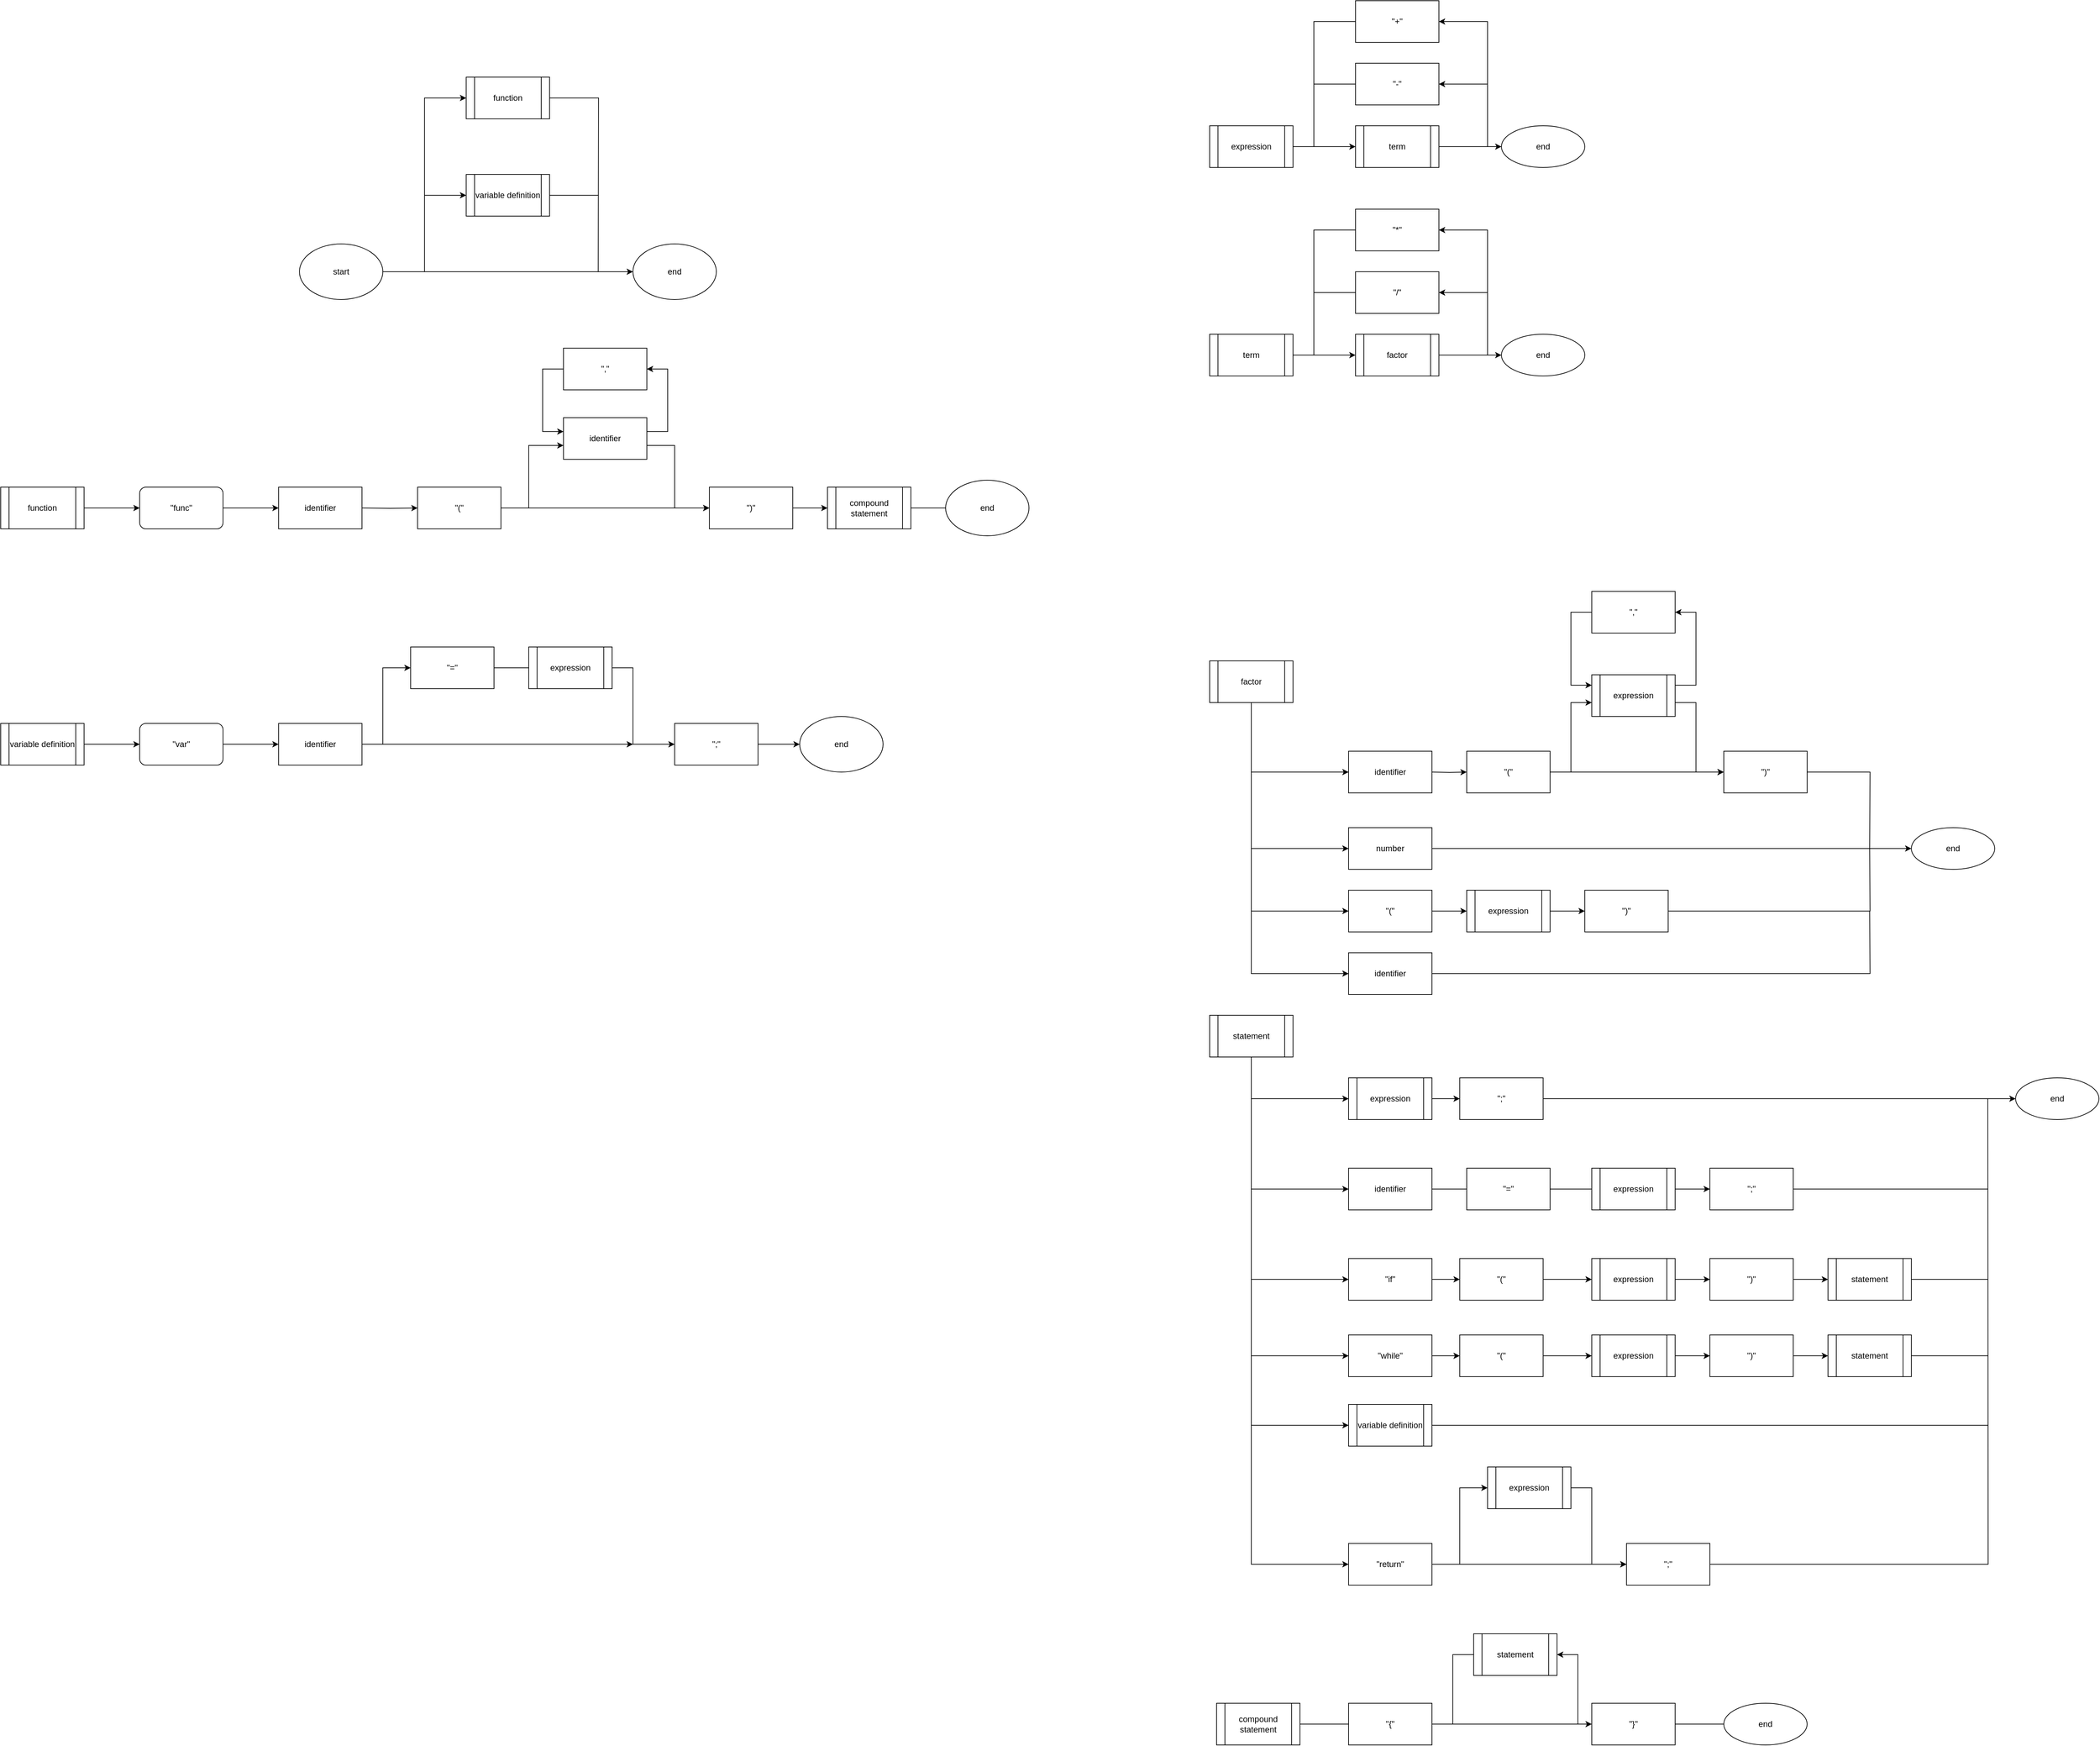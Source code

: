 <mxfile version="17.2.4" type="device"><diagram id="jOlAet6pSQnwV60Gyuv5" name="Page-1"><mxGraphModel dx="3480" dy="902" grid="1" gridSize="10" guides="1" tooltips="1" connect="1" arrows="1" fold="1" page="0" pageScale="1" pageWidth="850" pageHeight="1100" math="0" shadow="0"><root><mxCell id="0"/><mxCell id="1" parent="0"/><mxCell id="7NWGOgkD6IIkmXvUyuZl-1" value="&lt;div&gt;start&lt;/div&gt;" style="ellipse;whiteSpace=wrap;html=1;" parent="1" vertex="1"><mxGeometry x="-1550" y="530" width="120" height="80" as="geometry"/></mxCell><mxCell id="7NWGOgkD6IIkmXvUyuZl-3" value="&lt;div&gt;end&lt;/div&gt;" style="ellipse;whiteSpace=wrap;html=1;" parent="1" vertex="1"><mxGeometry x="-1070" y="530" width="120" height="80" as="geometry"/></mxCell><mxCell id="7NWGOgkD6IIkmXvUyuZl-16" value="" style="edgeStyle=orthogonalEdgeStyle;rounded=0;orthogonalLoop=1;jettySize=auto;html=1;" parent="1" source="7NWGOgkD6IIkmXvUyuZl-7" target="7NWGOgkD6IIkmXvUyuZl-8" edge="1"><mxGeometry relative="1" as="geometry"/></mxCell><mxCell id="7NWGOgkD6IIkmXvUyuZl-7" value="function" style="shape=process;whiteSpace=wrap;html=1;backgroundOutline=1;" parent="1" vertex="1"><mxGeometry x="-1980" y="880" width="120" height="60" as="geometry"/></mxCell><mxCell id="7NWGOgkD6IIkmXvUyuZl-17" value="" style="edgeStyle=orthogonalEdgeStyle;rounded=0;orthogonalLoop=1;jettySize=auto;html=1;" parent="1" source="7NWGOgkD6IIkmXvUyuZl-8" edge="1"><mxGeometry relative="1" as="geometry"><mxPoint x="-1580" y="910" as="targetPoint"/></mxGeometry></mxCell><mxCell id="7NWGOgkD6IIkmXvUyuZl-8" value="&quot;func&quot;" style="rounded=1;whiteSpace=wrap;html=1;" parent="1" vertex="1"><mxGeometry x="-1780" y="880" width="120" height="60" as="geometry"/></mxCell><mxCell id="7NWGOgkD6IIkmXvUyuZl-18" value="" style="edgeStyle=orthogonalEdgeStyle;rounded=0;orthogonalLoop=1;jettySize=auto;html=1;" parent="1" target="7NWGOgkD6IIkmXvUyuZl-11" edge="1"><mxGeometry relative="1" as="geometry"><mxPoint x="-1460" y="910" as="sourcePoint"/></mxGeometry></mxCell><mxCell id="7NWGOgkD6IIkmXvUyuZl-10" value="function" style="shape=process;whiteSpace=wrap;html=1;backgroundOutline=1;" parent="1" vertex="1"><mxGeometry x="-1310" y="290" width="120" height="60" as="geometry"/></mxCell><mxCell id="7NWGOgkD6IIkmXvUyuZl-19" value="" style="edgeStyle=orthogonalEdgeStyle;rounded=0;orthogonalLoop=1;jettySize=auto;html=1;" parent="1" source="7NWGOgkD6IIkmXvUyuZl-11" target="7NWGOgkD6IIkmXvUyuZl-12" edge="1"><mxGeometry relative="1" as="geometry"/></mxCell><mxCell id="7NWGOgkD6IIkmXvUyuZl-11" value="&quot;(&quot;" style="rounded=0;whiteSpace=wrap;html=1;" parent="1" vertex="1"><mxGeometry x="-1380" y="880" width="120" height="60" as="geometry"/></mxCell><mxCell id="7NWGOgkD6IIkmXvUyuZl-20" value="" style="edgeStyle=orthogonalEdgeStyle;rounded=0;orthogonalLoop=1;jettySize=auto;html=1;" parent="1" source="7NWGOgkD6IIkmXvUyuZl-12" target="7NWGOgkD6IIkmXvUyuZl-14" edge="1"><mxGeometry relative="1" as="geometry"><mxPoint x="-790" y="910" as="targetPoint"/></mxGeometry></mxCell><mxCell id="7NWGOgkD6IIkmXvUyuZl-12" value="&quot;)&quot;" style="rounded=0;whiteSpace=wrap;html=1;" parent="1" vertex="1"><mxGeometry x="-960" y="880" width="120" height="60" as="geometry"/></mxCell><mxCell id="3ghRDXgJVpnBYHGgJb1I-20" value="" style="edgeStyle=orthogonalEdgeStyle;rounded=0;orthogonalLoop=1;jettySize=auto;html=1;endArrow=none;endFill=0;" parent="1" source="7NWGOgkD6IIkmXvUyuZl-14" target="3ghRDXgJVpnBYHGgJb1I-19" edge="1"><mxGeometry relative="1" as="geometry"/></mxCell><mxCell id="7NWGOgkD6IIkmXvUyuZl-14" value="compound statement" style="shape=process;whiteSpace=wrap;html=1;backgroundOutline=1;" parent="1" vertex="1"><mxGeometry x="-790" y="880" width="120" height="60" as="geometry"/></mxCell><mxCell id="pxtvTBd6FCboAQaZrBCp-7" value="" style="edgeStyle=orthogonalEdgeStyle;rounded=0;orthogonalLoop=1;jettySize=auto;html=1;" parent="1" source="pxtvTBd6FCboAQaZrBCp-1" target="gbQ3qK_czDRRS3m3DaJ--64" edge="1"><mxGeometry relative="1" as="geometry"><mxPoint x="-40" y="1160" as="targetPoint"/><mxPoint x="-40" y="1160" as="sourcePoint"/><Array as="points"><mxPoint x="-180" y="1580"/></Array></mxGeometry></mxCell><mxCell id="pxtvTBd6FCboAQaZrBCp-1" value="factor" style="shape=process;whiteSpace=wrap;html=1;backgroundOutline=1;" parent="1" vertex="1"><mxGeometry x="-240" y="1130" width="120" height="60" as="geometry"/></mxCell><mxCell id="pxtvTBd6FCboAQaZrBCp-8" value="" style="edgeStyle=orthogonalEdgeStyle;rounded=0;orthogonalLoop=1;jettySize=auto;html=1;" parent="1" target="pxtvTBd6FCboAQaZrBCp-4" edge="1"><mxGeometry relative="1" as="geometry"><mxPoint x="80" y="1290" as="sourcePoint"/></mxGeometry></mxCell><mxCell id="twI_Rjjziyu3N-fVAOYL-1" style="edgeStyle=orthogonalEdgeStyle;rounded=0;orthogonalLoop=1;jettySize=auto;html=1;exitX=1;exitY=0.5;exitDx=0;exitDy=0;entryX=0;entryY=0.5;entryDx=0;entryDy=0;" edge="1" parent="1" source="pxtvTBd6FCboAQaZrBCp-4" target="pxtvTBd6FCboAQaZrBCp-5"><mxGeometry relative="1" as="geometry"/></mxCell><mxCell id="pxtvTBd6FCboAQaZrBCp-4" value="&quot;(&quot;" style="rounded=0;whiteSpace=wrap;html=1;" parent="1" vertex="1"><mxGeometry x="130" y="1260" width="120" height="60" as="geometry"/></mxCell><mxCell id="pxtvTBd6FCboAQaZrBCp-5" value="&quot;)&quot;" style="rounded=0;whiteSpace=wrap;html=1;" parent="1" vertex="1"><mxGeometry x="500" y="1260" width="120" height="60" as="geometry"/></mxCell><mxCell id="pxtvTBd6FCboAQaZrBCp-10" value="identifier" style="rounded=0;whiteSpace=wrap;html=1;" parent="1" vertex="1"><mxGeometry x="-1580" y="880" width="120" height="60" as="geometry"/></mxCell><mxCell id="pxtvTBd6FCboAQaZrBCp-11" value="identifier" style="rounded=0;whiteSpace=wrap;html=1;" parent="1" vertex="1"><mxGeometry x="-40" y="1260" width="120" height="60" as="geometry"/></mxCell><mxCell id="b-G8yC-g3anBei29U1z--15" value="" style="edgeStyle=orthogonalEdgeStyle;rounded=0;orthogonalLoop=1;jettySize=auto;html=1;endArrow=none;endFill=0;" parent="1" source="b-G8yC-g3anBei29U1z--9" target="b-G8yC-g3anBei29U1z--12" edge="1"><mxGeometry relative="1" as="geometry"/></mxCell><mxCell id="b-G8yC-g3anBei29U1z--9" value="identifier" style="rounded=0;whiteSpace=wrap;html=1;" parent="1" vertex="1"><mxGeometry x="-40" y="1860" width="120" height="60" as="geometry"/></mxCell><mxCell id="b-G8yC-g3anBei29U1z--16" value="" style="edgeStyle=orthogonalEdgeStyle;rounded=0;orthogonalLoop=1;jettySize=auto;html=1;endArrow=none;endFill=0;" parent="1" source="b-G8yC-g3anBei29U1z--12" edge="1"><mxGeometry relative="1" as="geometry"><mxPoint x="310" y="1890" as="targetPoint"/></mxGeometry></mxCell><mxCell id="b-G8yC-g3anBei29U1z--12" value="&quot;=&quot;" style="rounded=0;whiteSpace=wrap;html=1;" parent="1" vertex="1"><mxGeometry x="130" y="1860" width="120" height="60" as="geometry"/></mxCell><mxCell id="gbQ3qK_czDRRS3m3DaJ--5" value="" style="edgeStyle=orthogonalEdgeStyle;rounded=0;orthogonalLoop=1;jettySize=auto;html=1;" parent="1" source="gbQ3qK_czDRRS3m3DaJ--2" target="gbQ3qK_czDRRS3m3DaJ--3" edge="1"><mxGeometry relative="1" as="geometry"/></mxCell><mxCell id="gbQ3qK_czDRRS3m3DaJ--2" value="term" style="shape=process;whiteSpace=wrap;html=1;backgroundOutline=1;" parent="1" vertex="1"><mxGeometry x="-240" y="660" width="120" height="60" as="geometry"/></mxCell><mxCell id="gbQ3qK_czDRRS3m3DaJ--6" value="" style="edgeStyle=orthogonalEdgeStyle;rounded=0;orthogonalLoop=1;jettySize=auto;html=1;" parent="1" source="gbQ3qK_czDRRS3m3DaJ--3" target="gbQ3qK_czDRRS3m3DaJ--4" edge="1"><mxGeometry relative="1" as="geometry"/></mxCell><mxCell id="gbQ3qK_czDRRS3m3DaJ--3" value="factor" style="shape=process;whiteSpace=wrap;html=1;backgroundOutline=1;" parent="1" vertex="1"><mxGeometry x="-30" y="660" width="120" height="60" as="geometry"/></mxCell><mxCell id="gbQ3qK_czDRRS3m3DaJ--4" value="end" style="ellipse;whiteSpace=wrap;html=1;" parent="1" vertex="1"><mxGeometry x="180" y="660" width="120" height="60" as="geometry"/></mxCell><mxCell id="gbQ3qK_czDRRS3m3DaJ--7" value="&quot;/&quot;" style="rounded=0;whiteSpace=wrap;html=1;" parent="1" vertex="1"><mxGeometry x="-30" y="570" width="120" height="60" as="geometry"/></mxCell><mxCell id="gbQ3qK_czDRRS3m3DaJ--8" value="&quot;*&quot;" style="rounded=0;whiteSpace=wrap;html=1;" parent="1" vertex="1"><mxGeometry x="-30" y="480" width="120" height="60" as="geometry"/></mxCell><mxCell id="gbQ3qK_czDRRS3m3DaJ--9" value="" style="endArrow=classic;html=1;rounded=0;edgeStyle=orthogonalEdgeStyle;" parent="1" target="gbQ3qK_czDRRS3m3DaJ--8" edge="1"><mxGeometry width="50" height="50" relative="1" as="geometry"><mxPoint x="150" y="690" as="sourcePoint"/><mxPoint x="230" y="530" as="targetPoint"/><Array as="points"><mxPoint x="160" y="690"/><mxPoint x="160" y="510"/></Array></mxGeometry></mxCell><mxCell id="gbQ3qK_czDRRS3m3DaJ--10" value="" style="endArrow=classic;html=1;rounded=0;" parent="1" target="gbQ3qK_czDRRS3m3DaJ--7" edge="1"><mxGeometry width="50" height="50" relative="1" as="geometry"><mxPoint x="160" y="600" as="sourcePoint"/><mxPoint x="170" y="580" as="targetPoint"/></mxGeometry></mxCell><mxCell id="gbQ3qK_czDRRS3m3DaJ--11" value="" style="endArrow=none;html=1;rounded=0;edgeStyle=orthogonalEdgeStyle;" parent="1" target="gbQ3qK_czDRRS3m3DaJ--8" edge="1"><mxGeometry width="50" height="50" relative="1" as="geometry"><mxPoint x="-80" y="690" as="sourcePoint"/><mxPoint x="-120" y="530" as="targetPoint"/><Array as="points"><mxPoint x="-90" y="690"/><mxPoint x="-90" y="510"/></Array></mxGeometry></mxCell><mxCell id="gbQ3qK_czDRRS3m3DaJ--12" value="" style="endArrow=none;html=1;rounded=0;" parent="1" target="gbQ3qK_czDRRS3m3DaJ--7" edge="1"><mxGeometry width="50" height="50" relative="1" as="geometry"><mxPoint x="-90" y="600" as="sourcePoint"/><mxPoint x="-30" y="590" as="targetPoint"/></mxGeometry></mxCell><mxCell id="gbQ3qK_czDRRS3m3DaJ--14" value="end" style="ellipse;whiteSpace=wrap;html=1;" parent="1" vertex="1"><mxGeometry x="770" y="1370" width="120" height="60" as="geometry"/></mxCell><mxCell id="gbQ3qK_czDRRS3m3DaJ--15" value="number" style="rounded=0;whiteSpace=wrap;html=1;" parent="1" vertex="1"><mxGeometry x="-40" y="1370" width="120" height="60" as="geometry"/></mxCell><mxCell id="gbQ3qK_czDRRS3m3DaJ--16" value="" style="endArrow=classic;html=1;rounded=0;edgeStyle=orthogonalEdgeStyle;" parent="1" source="gbQ3qK_czDRRS3m3DaJ--25" target="twI_Rjjziyu3N-fVAOYL-7" edge="1"><mxGeometry width="50" height="50" relative="1" as="geometry"><mxPoint x="-180" y="1410" as="sourcePoint"/><mxPoint x="-150" y="1360" as="targetPoint"/><Array as="points"><mxPoint x="-180" y="2430"/></Array></mxGeometry></mxCell><mxCell id="gbQ3qK_czDRRS3m3DaJ--17" value="" style="endArrow=classic;html=1;rounded=0;" parent="1" target="pxtvTBd6FCboAQaZrBCp-11" edge="1"><mxGeometry width="50" height="50" relative="1" as="geometry"><mxPoint x="-180" y="1290" as="sourcePoint"/><mxPoint x="-170" y="1280" as="targetPoint"/></mxGeometry></mxCell><mxCell id="gbQ3qK_czDRRS3m3DaJ--22" value="" style="endArrow=classic;html=1;rounded=0;edgeStyle=orthogonalEdgeStyle;endFill=1;" parent="1" source="gbQ3qK_czDRRS3m3DaJ--15" target="gbQ3qK_czDRRS3m3DaJ--14" edge="1"><mxGeometry width="50" height="50" relative="1" as="geometry"><mxPoint x="250" y="1510.043" as="sourcePoint"/><mxPoint x="710" y="1410" as="targetPoint"/><Array as="points"><mxPoint x="450" y="1400"/><mxPoint x="450" y="1400"/></Array></mxGeometry></mxCell><mxCell id="gbQ3qK_czDRRS3m3DaJ--23" value="" style="endArrow=none;html=1;rounded=0;edgeStyle=orthogonalEdgeStyle;" parent="1" source="pxtvTBd6FCboAQaZrBCp-5" edge="1"><mxGeometry width="50" height="50" relative="1" as="geometry"><mxPoint x="810" y="1290.043" as="sourcePoint"/><mxPoint x="710" y="1400" as="targetPoint"/></mxGeometry></mxCell><mxCell id="gbQ3qK_czDRRS3m3DaJ--30" style="edgeStyle=orthogonalEdgeStyle;rounded=0;orthogonalLoop=1;jettySize=auto;html=1;exitX=0.5;exitY=1;exitDx=0;exitDy=0;entryX=0;entryY=0.5;entryDx=0;entryDy=0;" parent="1" source="gbQ3qK_czDRRS3m3DaJ--25" target="gbQ3qK_czDRRS3m3DaJ--26" edge="1"><mxGeometry relative="1" as="geometry"/></mxCell><mxCell id="gbQ3qK_czDRRS3m3DaJ--25" value="statement" style="shape=process;whiteSpace=wrap;html=1;backgroundOutline=1;" parent="1" vertex="1"><mxGeometry x="-240" y="1640" width="120" height="60" as="geometry"/></mxCell><mxCell id="gbQ3qK_czDRRS3m3DaJ--32" value="" style="edgeStyle=orthogonalEdgeStyle;rounded=0;orthogonalLoop=1;jettySize=auto;html=1;" parent="1" source="gbQ3qK_czDRRS3m3DaJ--26" target="gbQ3qK_czDRRS3m3DaJ--31" edge="1"><mxGeometry relative="1" as="geometry"/></mxCell><mxCell id="gbQ3qK_czDRRS3m3DaJ--26" value="expression" style="shape=process;whiteSpace=wrap;html=1;backgroundOutline=1;" parent="1" vertex="1"><mxGeometry x="-40" y="1730" width="120" height="60" as="geometry"/></mxCell><mxCell id="gbQ3qK_czDRRS3m3DaJ--27" value="end" style="ellipse;whiteSpace=wrap;html=1;" parent="1" vertex="1"><mxGeometry x="920" y="1730" width="120" height="60" as="geometry"/></mxCell><mxCell id="gbQ3qK_czDRRS3m3DaJ--33" value="" style="edgeStyle=orthogonalEdgeStyle;rounded=0;orthogonalLoop=1;jettySize=auto;html=1;" parent="1" source="gbQ3qK_czDRRS3m3DaJ--31" target="gbQ3qK_czDRRS3m3DaJ--27" edge="1"><mxGeometry relative="1" as="geometry"><Array as="points"><mxPoint x="890" y="1760"/><mxPoint x="890" y="1760"/></Array></mxGeometry></mxCell><mxCell id="gbQ3qK_czDRRS3m3DaJ--31" value="&quot;;&quot;" style="rounded=0;whiteSpace=wrap;html=1;" parent="1" vertex="1"><mxGeometry x="120" y="1730" width="120" height="60" as="geometry"/></mxCell><mxCell id="twI_Rjjziyu3N-fVAOYL-5" style="edgeStyle=orthogonalEdgeStyle;rounded=0;orthogonalLoop=1;jettySize=auto;html=1;exitX=1;exitY=0.25;exitDx=0;exitDy=0;entryX=1;entryY=0.5;entryDx=0;entryDy=0;" edge="1" parent="1" source="gbQ3qK_czDRRS3m3DaJ--34" target="twI_Rjjziyu3N-fVAOYL-4"><mxGeometry relative="1" as="geometry"><Array as="points"><mxPoint x="460" y="1165"/><mxPoint x="460" y="1060"/></Array></mxGeometry></mxCell><mxCell id="gbQ3qK_czDRRS3m3DaJ--34" value="expression" style="shape=process;whiteSpace=wrap;html=1;backgroundOutline=1;" parent="1" vertex="1"><mxGeometry x="310" y="1150" width="120" height="60" as="geometry"/></mxCell><mxCell id="gbQ3qK_czDRRS3m3DaJ--53" value="" style="edgeStyle=orthogonalEdgeStyle;rounded=0;orthogonalLoop=1;jettySize=auto;html=1;endArrow=classic;endFill=1;" parent="1" source="gbQ3qK_czDRRS3m3DaJ--36" target="gbQ3qK_czDRRS3m3DaJ--62" edge="1"><mxGeometry relative="1" as="geometry"/></mxCell><mxCell id="gbQ3qK_czDRRS3m3DaJ--36" value="expression" style="shape=process;whiteSpace=wrap;html=1;backgroundOutline=1;" parent="1" vertex="1"><mxGeometry x="310" y="1860" width="120" height="60" as="geometry"/></mxCell><mxCell id="gbQ3qK_czDRRS3m3DaJ--42" value="" style="edgeStyle=orthogonalEdgeStyle;rounded=0;orthogonalLoop=1;jettySize=auto;html=1;" parent="1" source="gbQ3qK_czDRRS3m3DaJ--43" target="gbQ3qK_czDRRS3m3DaJ--45" edge="1"><mxGeometry relative="1" as="geometry"/></mxCell><mxCell id="gbQ3qK_czDRRS3m3DaJ--43" value="expression" style="shape=process;whiteSpace=wrap;html=1;backgroundOutline=1;" parent="1" vertex="1"><mxGeometry x="-240" y="360" width="120" height="60" as="geometry"/></mxCell><mxCell id="gbQ3qK_czDRRS3m3DaJ--44" value="" style="edgeStyle=orthogonalEdgeStyle;rounded=0;orthogonalLoop=1;jettySize=auto;html=1;" parent="1" source="gbQ3qK_czDRRS3m3DaJ--45" target="gbQ3qK_czDRRS3m3DaJ--46" edge="1"><mxGeometry relative="1" as="geometry"/></mxCell><mxCell id="gbQ3qK_czDRRS3m3DaJ--45" value="term" style="shape=process;whiteSpace=wrap;html=1;backgroundOutline=1;" parent="1" vertex="1"><mxGeometry x="-30" y="360" width="120" height="60" as="geometry"/></mxCell><mxCell id="gbQ3qK_czDRRS3m3DaJ--46" value="end" style="ellipse;whiteSpace=wrap;html=1;" parent="1" vertex="1"><mxGeometry x="180" y="360" width="120" height="60" as="geometry"/></mxCell><mxCell id="gbQ3qK_czDRRS3m3DaJ--47" value="&quot;-&quot;" style="rounded=0;whiteSpace=wrap;html=1;" parent="1" vertex="1"><mxGeometry x="-30" y="270" width="120" height="60" as="geometry"/></mxCell><mxCell id="gbQ3qK_czDRRS3m3DaJ--48" value="&quot;+&quot;" style="rounded=0;whiteSpace=wrap;html=1;" parent="1" vertex="1"><mxGeometry x="-30" y="180" width="120" height="60" as="geometry"/></mxCell><mxCell id="gbQ3qK_czDRRS3m3DaJ--49" value="" style="endArrow=classic;html=1;rounded=0;edgeStyle=orthogonalEdgeStyle;" parent="1" target="gbQ3qK_czDRRS3m3DaJ--48" edge="1"><mxGeometry width="50" height="50" relative="1" as="geometry"><mxPoint x="150" y="390" as="sourcePoint"/><mxPoint x="230" y="230" as="targetPoint"/><Array as="points"><mxPoint x="160" y="390"/><mxPoint x="160" y="210"/></Array></mxGeometry></mxCell><mxCell id="gbQ3qK_czDRRS3m3DaJ--50" value="" style="endArrow=classic;html=1;rounded=0;" parent="1" target="gbQ3qK_czDRRS3m3DaJ--47" edge="1"><mxGeometry width="50" height="50" relative="1" as="geometry"><mxPoint x="160" y="300" as="sourcePoint"/><mxPoint x="170" y="280" as="targetPoint"/></mxGeometry></mxCell><mxCell id="gbQ3qK_czDRRS3m3DaJ--51" value="" style="endArrow=none;html=1;rounded=0;edgeStyle=orthogonalEdgeStyle;" parent="1" target="gbQ3qK_czDRRS3m3DaJ--48" edge="1"><mxGeometry width="50" height="50" relative="1" as="geometry"><mxPoint x="-80" y="390" as="sourcePoint"/><mxPoint x="-120" y="230" as="targetPoint"/><Array as="points"><mxPoint x="-90" y="390"/><mxPoint x="-90" y="210"/></Array></mxGeometry></mxCell><mxCell id="gbQ3qK_czDRRS3m3DaJ--52" value="" style="endArrow=none;html=1;rounded=0;" parent="1" target="gbQ3qK_czDRRS3m3DaJ--47" edge="1"><mxGeometry width="50" height="50" relative="1" as="geometry"><mxPoint x="-90" y="300" as="sourcePoint"/><mxPoint x="-30" y="290" as="targetPoint"/></mxGeometry></mxCell><mxCell id="gbQ3qK_czDRRS3m3DaJ--59" value="" style="edgeStyle=orthogonalEdgeStyle;rounded=0;orthogonalLoop=1;jettySize=auto;html=1;endArrow=classic;endFill=1;" parent="1" source="gbQ3qK_czDRRS3m3DaJ--55" target="gbQ3qK_czDRRS3m3DaJ--56" edge="1"><mxGeometry relative="1" as="geometry"/></mxCell><mxCell id="gbQ3qK_czDRRS3m3DaJ--55" value="&quot;(&quot;" style="rounded=0;whiteSpace=wrap;html=1;" parent="1" vertex="1"><mxGeometry x="-40" y="1460" width="120" height="60" as="geometry"/></mxCell><mxCell id="gbQ3qK_czDRRS3m3DaJ--60" value="" style="edgeStyle=orthogonalEdgeStyle;rounded=0;orthogonalLoop=1;jettySize=auto;html=1;endArrow=classic;endFill=1;" parent="1" source="gbQ3qK_czDRRS3m3DaJ--56" target="gbQ3qK_czDRRS3m3DaJ--57" edge="1"><mxGeometry relative="1" as="geometry"/></mxCell><mxCell id="gbQ3qK_czDRRS3m3DaJ--56" value="expression" style="shape=process;whiteSpace=wrap;html=1;backgroundOutline=1;" parent="1" vertex="1"><mxGeometry x="130" y="1460" width="120" height="60" as="geometry"/></mxCell><mxCell id="gbQ3qK_czDRRS3m3DaJ--57" value="&quot;)&quot;" style="rounded=0;whiteSpace=wrap;html=1;" parent="1" vertex="1"><mxGeometry x="300" y="1460" width="120" height="60" as="geometry"/></mxCell><mxCell id="gbQ3qK_czDRRS3m3DaJ--58" value="" style="endArrow=classic;html=1;rounded=0;" parent="1" target="gbQ3qK_czDRRS3m3DaJ--15" edge="1"><mxGeometry width="50" height="50" relative="1" as="geometry"><mxPoint x="-180" y="1400" as="sourcePoint"/><mxPoint x="-150" y="1380" as="targetPoint"/></mxGeometry></mxCell><mxCell id="gbQ3qK_czDRRS3m3DaJ--61" value="" style="endArrow=none;html=1;rounded=0;edgeStyle=orthogonalEdgeStyle;" parent="1" source="gbQ3qK_czDRRS3m3DaJ--57" edge="1"><mxGeometry width="50" height="50" relative="1" as="geometry"><mxPoint x="480" y="1490" as="sourcePoint"/><mxPoint x="710" y="1400" as="targetPoint"/></mxGeometry></mxCell><mxCell id="gbQ3qK_czDRRS3m3DaJ--62" value="&quot;;&quot;" style="rounded=0;whiteSpace=wrap;html=1;" parent="1" vertex="1"><mxGeometry x="480" y="1860" width="120" height="60" as="geometry"/></mxCell><mxCell id="gbQ3qK_czDRRS3m3DaJ--64" value="identifier" style="rounded=0;whiteSpace=wrap;html=1;" parent="1" vertex="1"><mxGeometry x="-40" y="1550" width="120" height="60" as="geometry"/></mxCell><mxCell id="gbQ3qK_czDRRS3m3DaJ--65" value="" style="endArrow=classic;html=1;rounded=0;" parent="1" target="gbQ3qK_czDRRS3m3DaJ--55" edge="1"><mxGeometry width="50" height="50" relative="1" as="geometry"><mxPoint x="-180" y="1490" as="sourcePoint"/><mxPoint x="-160" y="1490" as="targetPoint"/></mxGeometry></mxCell><mxCell id="gbQ3qK_czDRRS3m3DaJ--66" value="" style="endArrow=none;html=1;rounded=0;edgeStyle=orthogonalEdgeStyle;" parent="1" source="gbQ3qK_czDRRS3m3DaJ--64" edge="1"><mxGeometry width="50" height="50" relative="1" as="geometry"><mxPoint x="200" y="1600" as="sourcePoint"/><mxPoint x="710" y="1490" as="targetPoint"/></mxGeometry></mxCell><mxCell id="V1tTH2JWIsKW6Xv8xMxE-7" value="" style="edgeStyle=orthogonalEdgeStyle;rounded=0;orthogonalLoop=1;jettySize=auto;html=1;" parent="1" source="V1tTH2JWIsKW6Xv8xMxE-1" target="V1tTH2JWIsKW6Xv8xMxE-2" edge="1"><mxGeometry relative="1" as="geometry"/></mxCell><mxCell id="V1tTH2JWIsKW6Xv8xMxE-1" value="&quot;if&quot;" style="rounded=0;whiteSpace=wrap;html=1;" parent="1" vertex="1"><mxGeometry x="-40" y="1990" width="120" height="60" as="geometry"/></mxCell><mxCell id="V1tTH2JWIsKW6Xv8xMxE-8" value="" style="edgeStyle=orthogonalEdgeStyle;rounded=0;orthogonalLoop=1;jettySize=auto;html=1;" parent="1" source="V1tTH2JWIsKW6Xv8xMxE-2" target="V1tTH2JWIsKW6Xv8xMxE-3" edge="1"><mxGeometry relative="1" as="geometry"/></mxCell><mxCell id="V1tTH2JWIsKW6Xv8xMxE-2" value="&quot;(&quot;" style="rounded=0;whiteSpace=wrap;html=1;" parent="1" vertex="1"><mxGeometry x="120" y="1990" width="120" height="60" as="geometry"/></mxCell><mxCell id="V1tTH2JWIsKW6Xv8xMxE-9" value="" style="edgeStyle=orthogonalEdgeStyle;rounded=0;orthogonalLoop=1;jettySize=auto;html=1;" parent="1" source="V1tTH2JWIsKW6Xv8xMxE-3" target="V1tTH2JWIsKW6Xv8xMxE-4" edge="1"><mxGeometry relative="1" as="geometry"/></mxCell><mxCell id="V1tTH2JWIsKW6Xv8xMxE-3" value="expression" style="shape=process;whiteSpace=wrap;html=1;backgroundOutline=1;" parent="1" vertex="1"><mxGeometry x="310" y="1990" width="120" height="60" as="geometry"/></mxCell><mxCell id="V1tTH2JWIsKW6Xv8xMxE-10" value="" style="edgeStyle=orthogonalEdgeStyle;rounded=0;orthogonalLoop=1;jettySize=auto;html=1;" parent="1" source="V1tTH2JWIsKW6Xv8xMxE-4" target="V1tTH2JWIsKW6Xv8xMxE-5" edge="1"><mxGeometry relative="1" as="geometry"/></mxCell><mxCell id="V1tTH2JWIsKW6Xv8xMxE-4" value="&quot;)&quot;" style="rounded=0;whiteSpace=wrap;html=1;" parent="1" vertex="1"><mxGeometry x="480" y="1990" width="120" height="60" as="geometry"/></mxCell><mxCell id="V1tTH2JWIsKW6Xv8xMxE-5" value="statement" style="shape=process;whiteSpace=wrap;html=1;backgroundOutline=1;" parent="1" vertex="1"><mxGeometry x="650" y="1990" width="120" height="60" as="geometry"/></mxCell><mxCell id="V1tTH2JWIsKW6Xv8xMxE-11" value="" style="endArrow=classic;html=1;rounded=0;" parent="1" target="b-G8yC-g3anBei29U1z--9" edge="1"><mxGeometry width="50" height="50" relative="1" as="geometry"><mxPoint x="-180" y="1890" as="sourcePoint"/><mxPoint x="-250" y="1910" as="targetPoint"/></mxGeometry></mxCell><mxCell id="V1tTH2JWIsKW6Xv8xMxE-15" style="edgeStyle=orthogonalEdgeStyle;rounded=0;orthogonalLoop=1;jettySize=auto;html=1;" parent="1" source="V1tTH2JWIsKW6Xv8xMxE-13" target="V1tTH2JWIsKW6Xv8xMxE-14" edge="1"><mxGeometry relative="1" as="geometry"/></mxCell><mxCell id="V1tTH2JWIsKW6Xv8xMxE-13" value="&quot;{&quot;" style="rounded=0;whiteSpace=wrap;html=1;" parent="1" vertex="1"><mxGeometry x="-40" y="2630" width="120" height="60" as="geometry"/></mxCell><mxCell id="3ghRDXgJVpnBYHGgJb1I-18" value="" style="edgeStyle=orthogonalEdgeStyle;rounded=0;orthogonalLoop=1;jettySize=auto;html=1;endArrow=none;endFill=0;" parent="1" source="V1tTH2JWIsKW6Xv8xMxE-14" target="3ghRDXgJVpnBYHGgJb1I-17" edge="1"><mxGeometry relative="1" as="geometry"/></mxCell><mxCell id="V1tTH2JWIsKW6Xv8xMxE-14" value="&quot;}&quot;" style="rounded=0;whiteSpace=wrap;html=1;" parent="1" vertex="1"><mxGeometry x="310" y="2630" width="120" height="60" as="geometry"/></mxCell><mxCell id="V1tTH2JWIsKW6Xv8xMxE-16" value="statement" style="shape=process;whiteSpace=wrap;html=1;backgroundOutline=1;" parent="1" vertex="1"><mxGeometry x="140" y="2530" width="120" height="60" as="geometry"/></mxCell><mxCell id="V1tTH2JWIsKW6Xv8xMxE-17" value="" style="endArrow=classic;html=1;rounded=0;edgeStyle=orthogonalEdgeStyle;" parent="1" target="V1tTH2JWIsKW6Xv8xMxE-16" edge="1"><mxGeometry width="50" height="50" relative="1" as="geometry"><mxPoint x="280" y="2660" as="sourcePoint"/><mxPoint x="200" y="2710" as="targetPoint"/><Array as="points"><mxPoint x="290" y="2660"/><mxPoint x="290" y="2560"/></Array></mxGeometry></mxCell><mxCell id="V1tTH2JWIsKW6Xv8xMxE-18" value="" style="endArrow=none;html=1;rounded=0;edgeStyle=orthogonalEdgeStyle;" parent="1" target="V1tTH2JWIsKW6Xv8xMxE-16" edge="1"><mxGeometry width="50" height="50" relative="1" as="geometry"><mxPoint x="100" y="2660" as="sourcePoint"/><mxPoint x="-30" y="2760" as="targetPoint"/><Array as="points"><mxPoint x="110" y="2660"/><mxPoint x="110" y="2560"/></Array></mxGeometry></mxCell><mxCell id="V1tTH2JWIsKW6Xv8xMxE-19" value="" style="endArrow=classic;html=1;rounded=0;" parent="1" target="V1tTH2JWIsKW6Xv8xMxE-1" edge="1"><mxGeometry width="50" height="50" relative="1" as="geometry"><mxPoint x="-180" y="2020" as="sourcePoint"/><mxPoint x="-250" y="2060" as="targetPoint"/></mxGeometry></mxCell><mxCell id="3ghRDXgJVpnBYHGgJb1I-1" value="" style="edgeStyle=orthogonalEdgeStyle;rounded=0;orthogonalLoop=1;jettySize=auto;html=1;" parent="1" source="3ghRDXgJVpnBYHGgJb1I-2" target="3ghRDXgJVpnBYHGgJb1I-4" edge="1"><mxGeometry relative="1" as="geometry"/></mxCell><mxCell id="3ghRDXgJVpnBYHGgJb1I-2" value="&quot;while&quot;" style="rounded=0;whiteSpace=wrap;html=1;" parent="1" vertex="1"><mxGeometry x="-40" y="2100" width="120" height="60" as="geometry"/></mxCell><mxCell id="3ghRDXgJVpnBYHGgJb1I-3" value="" style="edgeStyle=orthogonalEdgeStyle;rounded=0;orthogonalLoop=1;jettySize=auto;html=1;" parent="1" source="3ghRDXgJVpnBYHGgJb1I-4" target="3ghRDXgJVpnBYHGgJb1I-6" edge="1"><mxGeometry relative="1" as="geometry"/></mxCell><mxCell id="3ghRDXgJVpnBYHGgJb1I-4" value="&quot;(&quot;" style="rounded=0;whiteSpace=wrap;html=1;" parent="1" vertex="1"><mxGeometry x="120" y="2100" width="120" height="60" as="geometry"/></mxCell><mxCell id="3ghRDXgJVpnBYHGgJb1I-5" value="" style="edgeStyle=orthogonalEdgeStyle;rounded=0;orthogonalLoop=1;jettySize=auto;html=1;" parent="1" source="3ghRDXgJVpnBYHGgJb1I-6" target="3ghRDXgJVpnBYHGgJb1I-8" edge="1"><mxGeometry relative="1" as="geometry"/></mxCell><mxCell id="3ghRDXgJVpnBYHGgJb1I-6" value="expression" style="shape=process;whiteSpace=wrap;html=1;backgroundOutline=1;" parent="1" vertex="1"><mxGeometry x="310" y="2100" width="120" height="60" as="geometry"/></mxCell><mxCell id="3ghRDXgJVpnBYHGgJb1I-7" value="" style="edgeStyle=orthogonalEdgeStyle;rounded=0;orthogonalLoop=1;jettySize=auto;html=1;" parent="1" source="3ghRDXgJVpnBYHGgJb1I-8" target="3ghRDXgJVpnBYHGgJb1I-9" edge="1"><mxGeometry relative="1" as="geometry"/></mxCell><mxCell id="3ghRDXgJVpnBYHGgJb1I-8" value="&quot;)&quot;" style="rounded=0;whiteSpace=wrap;html=1;" parent="1" vertex="1"><mxGeometry x="480" y="2100" width="120" height="60" as="geometry"/></mxCell><mxCell id="3ghRDXgJVpnBYHGgJb1I-9" value="statement" style="shape=process;whiteSpace=wrap;html=1;backgroundOutline=1;" parent="1" vertex="1"><mxGeometry x="650" y="2100" width="120" height="60" as="geometry"/></mxCell><mxCell id="3ghRDXgJVpnBYHGgJb1I-12" value="" style="endArrow=none;html=1;rounded=0;edgeStyle=orthogonalEdgeStyle;" parent="1" source="twI_Rjjziyu3N-fVAOYL-10" edge="1"><mxGeometry width="50" height="50" relative="1" as="geometry"><mxPoint x="550" y="2380" as="sourcePoint"/><mxPoint x="880" y="1760" as="targetPoint"/></mxGeometry></mxCell><mxCell id="3ghRDXgJVpnBYHGgJb1I-13" value="" style="endArrow=none;html=1;rounded=0;" parent="1" source="V1tTH2JWIsKW6Xv8xMxE-5" edge="1"><mxGeometry width="50" height="50" relative="1" as="geometry"><mxPoint x="750" y="1950" as="sourcePoint"/><mxPoint x="880" y="2020" as="targetPoint"/></mxGeometry></mxCell><mxCell id="3ghRDXgJVpnBYHGgJb1I-14" value="" style="endArrow=none;html=1;rounded=0;" parent="1" source="gbQ3qK_czDRRS3m3DaJ--62" edge="1"><mxGeometry width="50" height="50" relative="1" as="geometry"><mxPoint x="690" y="1890" as="sourcePoint"/><mxPoint x="880" y="1890" as="targetPoint"/></mxGeometry></mxCell><mxCell id="3ghRDXgJVpnBYHGgJb1I-16" value="" style="edgeStyle=orthogonalEdgeStyle;rounded=0;orthogonalLoop=1;jettySize=auto;html=1;endArrow=none;endFill=0;" parent="1" source="3ghRDXgJVpnBYHGgJb1I-15" target="V1tTH2JWIsKW6Xv8xMxE-13" edge="1"><mxGeometry relative="1" as="geometry"/></mxCell><mxCell id="3ghRDXgJVpnBYHGgJb1I-15" value="compound statement" style="shape=process;whiteSpace=wrap;html=1;backgroundOutline=1;" parent="1" vertex="1"><mxGeometry x="-230" y="2630" width="120" height="60" as="geometry"/></mxCell><mxCell id="3ghRDXgJVpnBYHGgJb1I-17" value="end" style="ellipse;whiteSpace=wrap;html=1;" parent="1" vertex="1"><mxGeometry x="500" y="2630" width="120" height="60" as="geometry"/></mxCell><mxCell id="3ghRDXgJVpnBYHGgJb1I-19" value="&lt;div&gt;end&lt;/div&gt;" style="ellipse;whiteSpace=wrap;html=1;" parent="1" vertex="1"><mxGeometry x="-620" y="870" width="120" height="80" as="geometry"/></mxCell><mxCell id="3ghRDXgJVpnBYHGgJb1I-21" value="" style="edgeStyle=orthogonalEdgeStyle;rounded=0;orthogonalLoop=1;jettySize=auto;html=1;" parent="1" source="3ghRDXgJVpnBYHGgJb1I-22" target="3ghRDXgJVpnBYHGgJb1I-24" edge="1"><mxGeometry relative="1" as="geometry"/></mxCell><mxCell id="3ghRDXgJVpnBYHGgJb1I-22" value="variable definition" style="shape=process;whiteSpace=wrap;html=1;backgroundOutline=1;" parent="1" vertex="1"><mxGeometry x="-1980" y="1220" width="120" height="60" as="geometry"/></mxCell><mxCell id="3ghRDXgJVpnBYHGgJb1I-23" value="" style="edgeStyle=orthogonalEdgeStyle;rounded=0;orthogonalLoop=1;jettySize=auto;html=1;" parent="1" source="3ghRDXgJVpnBYHGgJb1I-24" edge="1"><mxGeometry relative="1" as="geometry"><mxPoint x="-1580" y="1250" as="targetPoint"/></mxGeometry></mxCell><mxCell id="3ghRDXgJVpnBYHGgJb1I-24" value="&quot;var&quot;" style="rounded=1;whiteSpace=wrap;html=1;" parent="1" vertex="1"><mxGeometry x="-1780" y="1220" width="120" height="60" as="geometry"/></mxCell><mxCell id="3ghRDXgJVpnBYHGgJb1I-25" value="" style="edgeStyle=orthogonalEdgeStyle;rounded=0;orthogonalLoop=1;jettySize=auto;html=1;" parent="1" edge="1"><mxGeometry relative="1" as="geometry"><mxPoint x="-1460" y="1250" as="sourcePoint"/><mxPoint x="-1070" y="1250" as="targetPoint"/></mxGeometry></mxCell><mxCell id="3ghRDXgJVpnBYHGgJb1I-26" value="" style="edgeStyle=orthogonalEdgeStyle;rounded=0;orthogonalLoop=1;jettySize=auto;html=1;" parent="1" source="3ghRDXgJVpnBYHGgJb1I-27" target="3ghRDXgJVpnBYHGgJb1I-33" edge="1"><mxGeometry relative="1" as="geometry"><mxPoint x="-1080.0" y="1250.0" as="targetPoint"/></mxGeometry></mxCell><mxCell id="3ghRDXgJVpnBYHGgJb1I-27" value="&quot;;&quot;" style="rounded=0;whiteSpace=wrap;html=1;" parent="1" vertex="1"><mxGeometry x="-1010" y="1220" width="120" height="60" as="geometry"/></mxCell><mxCell id="3ghRDXgJVpnBYHGgJb1I-32" value="identifier" style="rounded=0;whiteSpace=wrap;html=1;" parent="1" vertex="1"><mxGeometry x="-1580" y="1220" width="120" height="60" as="geometry"/></mxCell><mxCell id="3ghRDXgJVpnBYHGgJb1I-33" value="&lt;div&gt;end&lt;/div&gt;" style="ellipse;whiteSpace=wrap;html=1;" parent="1" vertex="1"><mxGeometry x="-830" y="1210" width="120" height="80" as="geometry"/></mxCell><mxCell id="3ghRDXgJVpnBYHGgJb1I-34" value="variable definition" style="shape=process;whiteSpace=wrap;html=1;backgroundOutline=1;" parent="1" vertex="1"><mxGeometry x="-1310" y="430" width="120" height="60" as="geometry"/></mxCell><mxCell id="3ghRDXgJVpnBYHGgJb1I-35" value="" style="endArrow=classic;html=1;rounded=0;" parent="1" source="7NWGOgkD6IIkmXvUyuZl-1" target="7NWGOgkD6IIkmXvUyuZl-3" edge="1"><mxGeometry width="50" height="50" relative="1" as="geometry"><mxPoint x="-1370" y="620" as="sourcePoint"/><mxPoint x="-1320" y="570" as="targetPoint"/></mxGeometry></mxCell><mxCell id="3ghRDXgJVpnBYHGgJb1I-36" value="" style="endArrow=classic;html=1;rounded=0;edgeStyle=orthogonalEdgeStyle;" parent="1" target="7NWGOgkD6IIkmXvUyuZl-10" edge="1"><mxGeometry width="50" height="50" relative="1" as="geometry"><mxPoint x="-1360" y="570" as="sourcePoint"/><mxPoint x="-1440" y="400" as="targetPoint"/><Array as="points"><mxPoint x="-1370" y="570"/><mxPoint x="-1370" y="320"/></Array></mxGeometry></mxCell><mxCell id="3ghRDXgJVpnBYHGgJb1I-37" value="" style="endArrow=classic;html=1;rounded=0;" parent="1" target="3ghRDXgJVpnBYHGgJb1I-34" edge="1"><mxGeometry width="50" height="50" relative="1" as="geometry"><mxPoint x="-1370" y="460" as="sourcePoint"/><mxPoint x="-1350" y="460" as="targetPoint"/></mxGeometry></mxCell><mxCell id="3ghRDXgJVpnBYHGgJb1I-38" value="" style="endArrow=none;html=1;rounded=0;edgeStyle=orthogonalEdgeStyle;" parent="1" source="7NWGOgkD6IIkmXvUyuZl-10" edge="1"><mxGeometry width="50" height="50" relative="1" as="geometry"><mxPoint x="-1090" y="440" as="sourcePoint"/><mxPoint x="-1120" y="570" as="targetPoint"/></mxGeometry></mxCell><mxCell id="3ghRDXgJVpnBYHGgJb1I-39" value="" style="endArrow=none;html=1;rounded=0;" parent="1" target="3ghRDXgJVpnBYHGgJb1I-34" edge="1"><mxGeometry width="50" height="50" relative="1" as="geometry"><mxPoint x="-1120" y="460" as="sourcePoint"/><mxPoint x="-1300" y="470" as="targetPoint"/></mxGeometry></mxCell><mxCell id="3ghRDXgJVpnBYHGgJb1I-40" value="variable definition" style="shape=process;whiteSpace=wrap;html=1;backgroundOutline=1;" parent="1" vertex="1"><mxGeometry x="-40" y="2200" width="120" height="60" as="geometry"/></mxCell><mxCell id="3ghRDXgJVpnBYHGgJb1I-41" value="" style="endArrow=none;html=1;rounded=0;" parent="1" target="3ghRDXgJVpnBYHGgJb1I-9" edge="1"><mxGeometry width="50" height="50" relative="1" as="geometry"><mxPoint x="880" y="2130" as="sourcePoint"/><mxPoint x="490" y="2120" as="targetPoint"/></mxGeometry></mxCell><mxCell id="3ghRDXgJVpnBYHGgJb1I-42" value="" style="endArrow=classic;html=1;rounded=0;" parent="1" target="3ghRDXgJVpnBYHGgJb1I-2" edge="1"><mxGeometry width="50" height="50" relative="1" as="geometry"><mxPoint x="-180" y="2130" as="sourcePoint"/><mxPoint x="-260" y="2110" as="targetPoint"/></mxGeometry></mxCell><mxCell id="3ghRDXgJVpnBYHGgJb1I-47" value="" style="edgeStyle=orthogonalEdgeStyle;rounded=0;orthogonalLoop=1;jettySize=auto;html=1;endArrow=none;endFill=0;" parent="1" source="3ghRDXgJVpnBYHGgJb1I-44" target="3ghRDXgJVpnBYHGgJb1I-45" edge="1"><mxGeometry relative="1" as="geometry"/></mxCell><mxCell id="3ghRDXgJVpnBYHGgJb1I-44" value="&quot;=&quot;" style="rounded=0;whiteSpace=wrap;html=1;" parent="1" vertex="1"><mxGeometry x="-1390" y="1110" width="120" height="60" as="geometry"/></mxCell><mxCell id="3ghRDXgJVpnBYHGgJb1I-45" value="expression" style="shape=process;whiteSpace=wrap;html=1;backgroundOutline=1;" parent="1" vertex="1"><mxGeometry x="-1220" y="1110" width="120" height="60" as="geometry"/></mxCell><mxCell id="3ghRDXgJVpnBYHGgJb1I-46" value="" style="endArrow=classic;html=1;rounded=0;edgeStyle=orthogonalEdgeStyle;" parent="1" source="3ghRDXgJVpnBYHGgJb1I-32" target="3ghRDXgJVpnBYHGgJb1I-44" edge="1"><mxGeometry width="50" height="50" relative="1" as="geometry"><mxPoint x="-1520" y="1390" as="sourcePoint"/><mxPoint x="-1470" y="1340" as="targetPoint"/><Array as="points"><mxPoint x="-1430" y="1250"/><mxPoint x="-1430" y="1140"/></Array></mxGeometry></mxCell><mxCell id="3ghRDXgJVpnBYHGgJb1I-48" value="" style="endArrow=classic;html=1;rounded=0;edgeStyle=orthogonalEdgeStyle;" parent="1" source="3ghRDXgJVpnBYHGgJb1I-45" target="3ghRDXgJVpnBYHGgJb1I-27" edge="1"><mxGeometry width="50" height="50" relative="1" as="geometry"><mxPoint x="-1460" y="1290" as="sourcePoint"/><mxPoint x="-1410" y="1240" as="targetPoint"/><Array as="points"><mxPoint x="-1070" y="1140"/><mxPoint x="-1070" y="1250"/></Array></mxGeometry></mxCell><mxCell id="5cZIoZX2-0lhAXDkEkC9-2" value="identifier" style="rounded=0;whiteSpace=wrap;html=1;" parent="1" vertex="1"><mxGeometry x="-1170" y="780" width="120" height="60" as="geometry"/></mxCell><mxCell id="5cZIoZX2-0lhAXDkEkC9-3" value="" style="endArrow=classic;html=1;rounded=0;edgeStyle=orthogonalEdgeStyle;" parent="1" source="5cZIoZX2-0lhAXDkEkC9-2" target="7NWGOgkD6IIkmXvUyuZl-12" edge="1"><mxGeometry width="50" height="50" relative="1" as="geometry"><mxPoint x="-980" y="830" as="sourcePoint"/><mxPoint x="-930" y="780" as="targetPoint"/><Array as="points"><mxPoint x="-1010" y="820"/><mxPoint x="-1010" y="910"/></Array></mxGeometry></mxCell><mxCell id="5cZIoZX2-0lhAXDkEkC9-4" value="" style="endArrow=classic;html=1;rounded=0;edgeStyle=orthogonalEdgeStyle;" parent="1" source="7NWGOgkD6IIkmXvUyuZl-11" target="5cZIoZX2-0lhAXDkEkC9-2" edge="1"><mxGeometry width="50" height="50" relative="1" as="geometry"><mxPoint x="-1300" y="820" as="sourcePoint"/><mxPoint x="-1250" y="770" as="targetPoint"/><Array as="points"><mxPoint x="-1220" y="910"/><mxPoint x="-1220" y="820"/></Array></mxGeometry></mxCell><mxCell id="5cZIoZX2-0lhAXDkEkC9-5" value="&quot;,&quot;" style="rounded=0;whiteSpace=wrap;html=1;" parent="1" vertex="1"><mxGeometry x="-1170" y="680" width="120" height="60" as="geometry"/></mxCell><mxCell id="5cZIoZX2-0lhAXDkEkC9-6" value="" style="endArrow=classic;html=1;rounded=0;edgeStyle=orthogonalEdgeStyle;" parent="1" source="5cZIoZX2-0lhAXDkEkC9-2" target="5cZIoZX2-0lhAXDkEkC9-5" edge="1"><mxGeometry width="50" height="50" relative="1" as="geometry"><mxPoint x="-960" y="670" as="sourcePoint"/><mxPoint x="-910" y="620" as="targetPoint"/><Array as="points"><mxPoint x="-1020" y="800"/><mxPoint x="-1020" y="710"/></Array></mxGeometry></mxCell><mxCell id="5cZIoZX2-0lhAXDkEkC9-7" value="" style="endArrow=classic;html=1;rounded=0;edgeStyle=orthogonalEdgeStyle;" parent="1" source="5cZIoZX2-0lhAXDkEkC9-5" target="5cZIoZX2-0lhAXDkEkC9-2" edge="1"><mxGeometry width="50" height="50" relative="1" as="geometry"><mxPoint x="-1400" y="750" as="sourcePoint"/><mxPoint x="-1350" y="700" as="targetPoint"/><Array as="points"><mxPoint x="-1200" y="710"/><mxPoint x="-1200" y="800"/></Array></mxGeometry></mxCell><mxCell id="twI_Rjjziyu3N-fVAOYL-2" value="" style="endArrow=classic;html=1;rounded=0;edgeStyle=orthogonalEdgeStyle;" edge="1" parent="1" source="pxtvTBd6FCboAQaZrBCp-4" target="gbQ3qK_czDRRS3m3DaJ--34"><mxGeometry width="50" height="50" relative="1" as="geometry"><mxPoint x="150" y="1270" as="sourcePoint"/><mxPoint x="200" y="1220" as="targetPoint"/><Array as="points"><mxPoint x="280" y="1290"/><mxPoint x="280" y="1190"/></Array></mxGeometry></mxCell><mxCell id="twI_Rjjziyu3N-fVAOYL-3" value="" style="endArrow=classic;html=1;rounded=0;edgeStyle=orthogonalEdgeStyle;" edge="1" parent="1" source="gbQ3qK_czDRRS3m3DaJ--34" target="pxtvTBd6FCboAQaZrBCp-5"><mxGeometry width="50" height="50" relative="1" as="geometry"><mxPoint x="330" y="1300" as="sourcePoint"/><mxPoint x="380" y="1250" as="targetPoint"/><Array as="points"><mxPoint x="460" y="1190"/><mxPoint x="460" y="1290"/></Array></mxGeometry></mxCell><mxCell id="twI_Rjjziyu3N-fVAOYL-6" style="edgeStyle=orthogonalEdgeStyle;rounded=0;orthogonalLoop=1;jettySize=auto;html=1;exitX=0;exitY=0.5;exitDx=0;exitDy=0;entryX=0;entryY=0.25;entryDx=0;entryDy=0;" edge="1" parent="1" source="twI_Rjjziyu3N-fVAOYL-4" target="gbQ3qK_czDRRS3m3DaJ--34"><mxGeometry relative="1" as="geometry"><Array as="points"><mxPoint x="280" y="1060"/><mxPoint x="280" y="1165"/></Array></mxGeometry></mxCell><mxCell id="twI_Rjjziyu3N-fVAOYL-4" value="&quot;,&quot;" style="rounded=0;whiteSpace=wrap;html=1;" vertex="1" parent="1"><mxGeometry x="310" y="1030" width="120" height="60" as="geometry"/></mxCell><mxCell id="twI_Rjjziyu3N-fVAOYL-9" style="edgeStyle=orthogonalEdgeStyle;rounded=0;orthogonalLoop=1;jettySize=auto;html=1;entryX=0;entryY=0.5;entryDx=0;entryDy=0;" edge="1" parent="1" source="twI_Rjjziyu3N-fVAOYL-7" target="twI_Rjjziyu3N-fVAOYL-8"><mxGeometry relative="1" as="geometry"/></mxCell><mxCell id="twI_Rjjziyu3N-fVAOYL-7" value="&quot;return&quot;" style="rounded=0;whiteSpace=wrap;html=1;" vertex="1" parent="1"><mxGeometry x="-40" y="2400" width="120" height="60" as="geometry"/></mxCell><mxCell id="twI_Rjjziyu3N-fVAOYL-11" style="edgeStyle=orthogonalEdgeStyle;rounded=0;orthogonalLoop=1;jettySize=auto;html=1;exitX=1;exitY=0.5;exitDx=0;exitDy=0;" edge="1" parent="1" source="twI_Rjjziyu3N-fVAOYL-8" target="twI_Rjjziyu3N-fVAOYL-10"><mxGeometry relative="1" as="geometry"><Array as="points"><mxPoint x="310" y="2320"/><mxPoint x="310" y="2430"/></Array></mxGeometry></mxCell><mxCell id="twI_Rjjziyu3N-fVAOYL-8" value="expression" style="shape=process;whiteSpace=wrap;html=1;backgroundOutline=1;" vertex="1" parent="1"><mxGeometry x="160" y="2290" width="120" height="60" as="geometry"/></mxCell><mxCell id="twI_Rjjziyu3N-fVAOYL-10" value="&quot;;&quot;" style="rounded=0;whiteSpace=wrap;html=1;" vertex="1" parent="1"><mxGeometry x="360" y="2400" width="120" height="60" as="geometry"/></mxCell><mxCell id="twI_Rjjziyu3N-fVAOYL-12" value="" style="endArrow=classic;html=1;rounded=0;" edge="1" parent="1" source="twI_Rjjziyu3N-fVAOYL-7" target="twI_Rjjziyu3N-fVAOYL-10"><mxGeometry width="50" height="50" relative="1" as="geometry"><mxPoint x="160" y="2460" as="sourcePoint"/><mxPoint x="210" y="2410" as="targetPoint"/></mxGeometry></mxCell><mxCell id="twI_Rjjziyu3N-fVAOYL-13" value="" style="endArrow=classic;html=1;rounded=0;" edge="1" parent="1" target="3ghRDXgJVpnBYHGgJb1I-40"><mxGeometry width="50" height="50" relative="1" as="geometry"><mxPoint x="-180" y="2230" as="sourcePoint"/><mxPoint x="-80" y="2260" as="targetPoint"/></mxGeometry></mxCell><mxCell id="twI_Rjjziyu3N-fVAOYL-14" value="" style="endArrow=none;html=1;rounded=0;" edge="1" parent="1" source="3ghRDXgJVpnBYHGgJb1I-40"><mxGeometry width="50" height="50" relative="1" as="geometry"><mxPoint x="380" y="2300" as="sourcePoint"/><mxPoint x="880" y="2230" as="targetPoint"/></mxGeometry></mxCell></root></mxGraphModel></diagram></mxfile>